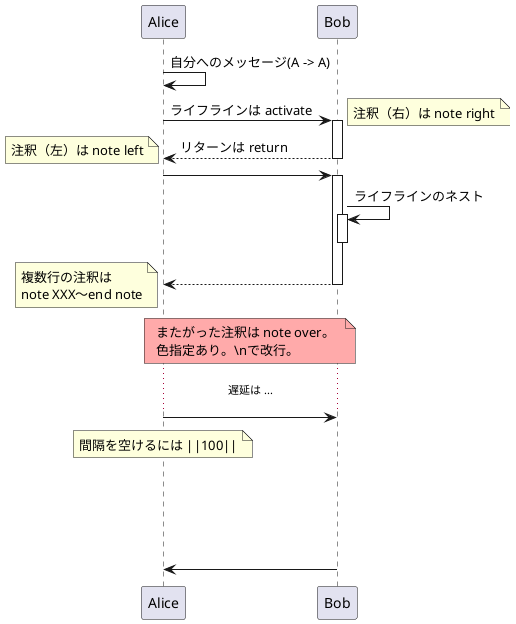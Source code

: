 @startuml シーケンス図2

'コメント

participant Alice as A
participant Bob as B

A -> A: 自分へのメッセージ(A -> A)

A -> B: ライフラインは activate
activate B

note right: 注釈（右）は note right

return リターンは return

note left: 注釈（左）は note left

A -> B:
activate B

B -> B : ライフラインのネスト
activate B

'ライフラインの終わり
deactivate B

return

note left
  複数行の注釈は
  note XXX～end note
end note

note over A, B #FFAAAA: またがった注釈は note over。\n色指定あり。\\nで改行。

... 遅延は ... ...
A -> B
note over A:間隔を空けるには ||100||
||100||
A <- B


@enduml